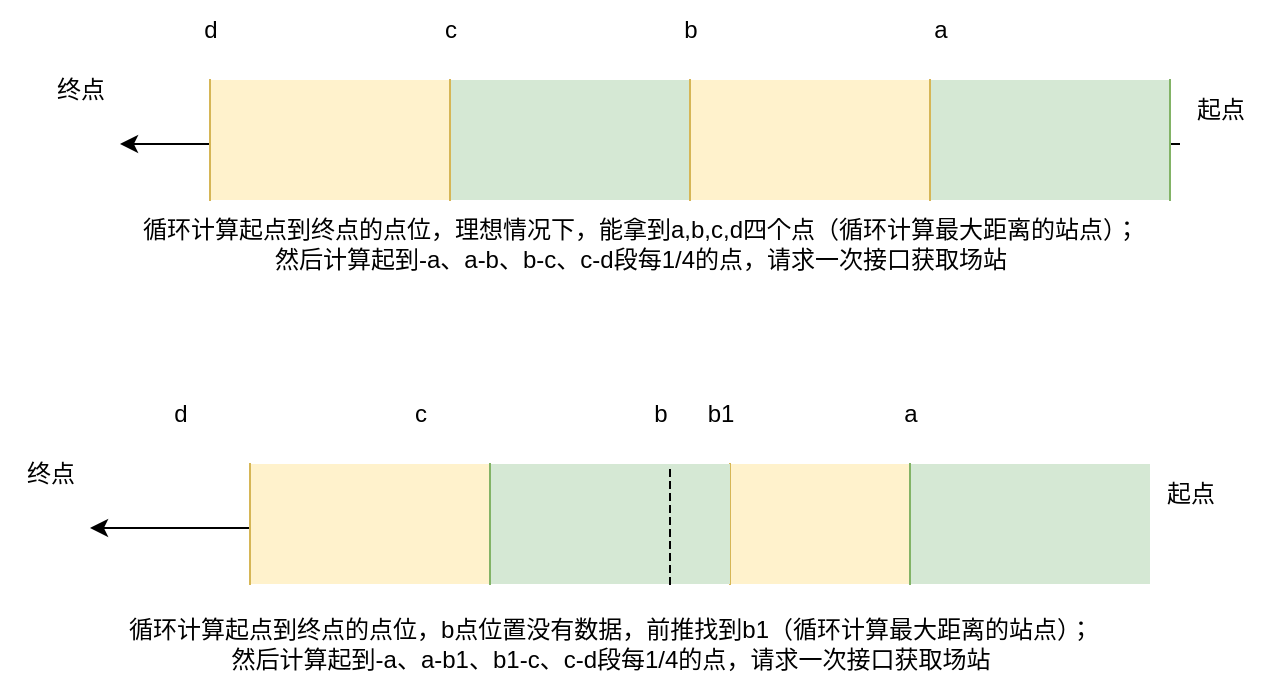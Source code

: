 <mxfile version="24.6.4" type="github">
  <diagram name="第 1 页" id="RLtdqmU2D2prJgX6dNG1">
    <mxGraphModel dx="662" dy="1512" grid="1" gridSize="10" guides="1" tooltips="1" connect="1" arrows="1" fold="1" page="1" pageScale="1" pageWidth="827" pageHeight="1169" math="0" shadow="0">
      <root>
        <mxCell id="0" />
        <mxCell id="1" parent="0" />
        <mxCell id="N3Qe5WcNOjgCDhAGOZLQ-1" value="" style="endArrow=classic;html=1;rounded=0;" edge="1" parent="1">
          <mxGeometry width="50" height="50" relative="1" as="geometry">
            <mxPoint x="610" y="60" as="sourcePoint" />
            <mxPoint x="80" y="60" as="targetPoint" />
          </mxGeometry>
        </mxCell>
        <mxCell id="N3Qe5WcNOjgCDhAGOZLQ-2" value="起点" style="text;html=1;align=center;verticalAlign=middle;resizable=0;points=[];autosize=1;strokeColor=none;fillColor=none;" vertex="1" parent="1">
          <mxGeometry x="605" y="28" width="50" height="30" as="geometry" />
        </mxCell>
        <mxCell id="N3Qe5WcNOjgCDhAGOZLQ-3" value="终点" style="text;html=1;align=center;verticalAlign=middle;resizable=0;points=[];autosize=1;strokeColor=none;fillColor=none;" vertex="1" parent="1">
          <mxGeometry x="35" y="18" width="50" height="30" as="geometry" />
        </mxCell>
        <mxCell id="N3Qe5WcNOjgCDhAGOZLQ-4" value="" style="shape=partialRectangle;whiteSpace=wrap;html=1;top=0;bottom=0;fillColor=#d5e8d4;strokeColor=#82b366;" vertex="1" parent="1">
          <mxGeometry x="485" y="28" width="120" height="60" as="geometry" />
        </mxCell>
        <mxCell id="N3Qe5WcNOjgCDhAGOZLQ-6" value="" style="shape=partialRectangle;whiteSpace=wrap;html=1;top=0;bottom=0;fillColor=#d5e8d4;strokeColor=#82b366;" vertex="1" parent="1">
          <mxGeometry x="245" y="28" width="120" height="60" as="geometry" />
        </mxCell>
        <mxCell id="N3Qe5WcNOjgCDhAGOZLQ-7" value="" style="shape=partialRectangle;whiteSpace=wrap;html=1;top=0;bottom=0;fillColor=#fff2cc;strokeColor=#d6b656;" vertex="1" parent="1">
          <mxGeometry x="125" y="28" width="120" height="60" as="geometry" />
        </mxCell>
        <mxCell id="N3Qe5WcNOjgCDhAGOZLQ-9" value="a" style="text;html=1;align=center;verticalAlign=middle;resizable=0;points=[];autosize=1;strokeColor=none;fillColor=none;" vertex="1" parent="1">
          <mxGeometry x="475" y="-12" width="30" height="30" as="geometry" />
        </mxCell>
        <mxCell id="N3Qe5WcNOjgCDhAGOZLQ-10" value="b" style="text;html=1;align=center;verticalAlign=middle;resizable=0;points=[];autosize=1;strokeColor=none;fillColor=none;" vertex="1" parent="1">
          <mxGeometry x="350" y="-12" width="30" height="30" as="geometry" />
        </mxCell>
        <mxCell id="N3Qe5WcNOjgCDhAGOZLQ-11" value="c" style="text;html=1;align=center;verticalAlign=middle;resizable=0;points=[];autosize=1;strokeColor=none;fillColor=none;" vertex="1" parent="1">
          <mxGeometry x="230" y="-12" width="30" height="30" as="geometry" />
        </mxCell>
        <mxCell id="N3Qe5WcNOjgCDhAGOZLQ-12" value="d" style="text;html=1;align=center;verticalAlign=middle;resizable=0;points=[];autosize=1;strokeColor=none;fillColor=none;" vertex="1" parent="1">
          <mxGeometry x="110" y="-12" width="30" height="30" as="geometry" />
        </mxCell>
        <mxCell id="N3Qe5WcNOjgCDhAGOZLQ-13" value="循环计算起点到终点的点位，理想情况下，能拿到a,b,c,d四个点（循环计算最大距离的站点）；&lt;div&gt;然后计算起到-a、a-b、b-c、c-d段每1/4的点，请求一次接口获取场站&lt;/div&gt;" style="text;html=1;align=center;verticalAlign=middle;resizable=0;points=[];autosize=1;strokeColor=none;fillColor=none;" vertex="1" parent="1">
          <mxGeometry x="75" y="90" width="530" height="40" as="geometry" />
        </mxCell>
        <mxCell id="N3Qe5WcNOjgCDhAGOZLQ-14" value="" style="endArrow=classic;html=1;rounded=0;" edge="1" parent="1">
          <mxGeometry width="50" height="50" relative="1" as="geometry">
            <mxPoint x="595" y="252" as="sourcePoint" />
            <mxPoint x="65" y="252" as="targetPoint" />
          </mxGeometry>
        </mxCell>
        <mxCell id="N3Qe5WcNOjgCDhAGOZLQ-15" value="起点" style="text;html=1;align=center;verticalAlign=middle;resizable=0;points=[];autosize=1;strokeColor=none;fillColor=none;" vertex="1" parent="1">
          <mxGeometry x="590" y="220" width="50" height="30" as="geometry" />
        </mxCell>
        <mxCell id="N3Qe5WcNOjgCDhAGOZLQ-16" value="终点" style="text;html=1;align=center;verticalAlign=middle;resizable=0;points=[];autosize=1;strokeColor=none;fillColor=none;" vertex="1" parent="1">
          <mxGeometry x="20" y="210" width="50" height="30" as="geometry" />
        </mxCell>
        <mxCell id="N3Qe5WcNOjgCDhAGOZLQ-20" value="a" style="text;html=1;align=center;verticalAlign=middle;resizable=0;points=[];autosize=1;strokeColor=none;fillColor=none;" vertex="1" parent="1">
          <mxGeometry x="460" y="180" width="30" height="30" as="geometry" />
        </mxCell>
        <mxCell id="N3Qe5WcNOjgCDhAGOZLQ-21" value="b" style="text;html=1;align=center;verticalAlign=middle;resizable=0;points=[];autosize=1;strokeColor=none;fillColor=none;" vertex="1" parent="1">
          <mxGeometry x="335" y="180" width="30" height="30" as="geometry" />
        </mxCell>
        <mxCell id="N3Qe5WcNOjgCDhAGOZLQ-22" value="c" style="text;html=1;align=center;verticalAlign=middle;resizable=0;points=[];autosize=1;strokeColor=none;fillColor=none;" vertex="1" parent="1">
          <mxGeometry x="215" y="180" width="30" height="30" as="geometry" />
        </mxCell>
        <mxCell id="N3Qe5WcNOjgCDhAGOZLQ-23" value="d" style="text;html=1;align=center;verticalAlign=middle;resizable=0;points=[];autosize=1;strokeColor=none;fillColor=none;" vertex="1" parent="1">
          <mxGeometry x="95" y="180" width="30" height="30" as="geometry" />
        </mxCell>
        <mxCell id="N3Qe5WcNOjgCDhAGOZLQ-24" value="循环计算起点到终点的点位，b点位置没有数据，前推找到b1（循环计算最大距离的站点）；&lt;div&gt;然后计算起到-a、a-b1、b1-c、c-d段每1/4的点&lt;span style=&quot;background-color: initial;&quot;&gt;，请求一次接口获取场站&lt;/span&gt;&lt;/div&gt;" style="text;html=1;align=center;verticalAlign=middle;resizable=0;points=[];autosize=1;strokeColor=none;fillColor=none;" vertex="1" parent="1">
          <mxGeometry x="70" y="290" width="510" height="40" as="geometry" />
        </mxCell>
        <mxCell id="N3Qe5WcNOjgCDhAGOZLQ-27" value="" style="shape=partialRectangle;whiteSpace=wrap;html=1;right=0;top=0;bottom=0;routingCenterX=-0.5;fillColor=#fff2cc;strokeColor=#d6b656;" vertex="1" parent="1">
          <mxGeometry x="385" y="220" width="120" height="60" as="geometry" />
        </mxCell>
        <mxCell id="N3Qe5WcNOjgCDhAGOZLQ-25" value="" style="shape=partialRectangle;whiteSpace=wrap;html=1;right=0;top=0;bottom=0;fillColor=#d5e8d4;routingCenterX=-0.5;strokeColor=#82b366;" vertex="1" parent="1">
          <mxGeometry x="475" y="220" width="120" height="60" as="geometry" />
        </mxCell>
        <mxCell id="N3Qe5WcNOjgCDhAGOZLQ-28" value="" style="shape=partialRectangle;whiteSpace=wrap;html=1;right=0;top=0;bottom=0;fillColor=#fff2cc;routingCenterX=-0.5;strokeColor=#d6b656;" vertex="1" parent="1">
          <mxGeometry x="145" y="220" width="120" height="60" as="geometry" />
        </mxCell>
        <mxCell id="N3Qe5WcNOjgCDhAGOZLQ-29" value="" style="shape=partialRectangle;whiteSpace=wrap;html=1;right=0;top=0;bottom=0;fillColor=#d5e8d4;routingCenterX=-0.5;strokeColor=#82b366;" vertex="1" parent="1">
          <mxGeometry x="265" y="220" width="120" height="60" as="geometry" />
        </mxCell>
        <mxCell id="N3Qe5WcNOjgCDhAGOZLQ-31" value="" style="shape=partialRectangle;whiteSpace=wrap;html=1;right=0;top=0;bottom=0;fillColor=none;routingCenterX=-0.5;dashed=1;" vertex="1" parent="1">
          <mxGeometry x="355" y="220" width="120" height="60" as="geometry" />
        </mxCell>
        <mxCell id="N3Qe5WcNOjgCDhAGOZLQ-32" value="b1" style="text;html=1;align=center;verticalAlign=middle;resizable=0;points=[];autosize=1;strokeColor=none;fillColor=none;" vertex="1" parent="1">
          <mxGeometry x="360" y="180" width="40" height="30" as="geometry" />
        </mxCell>
        <mxCell id="N3Qe5WcNOjgCDhAGOZLQ-33" value="" style="shape=partialRectangle;whiteSpace=wrap;html=1;top=0;bottom=0;fillColor=#fff2cc;strokeColor=#d6b656;" vertex="1" parent="1">
          <mxGeometry x="365" y="28" width="120" height="60" as="geometry" />
        </mxCell>
      </root>
    </mxGraphModel>
  </diagram>
</mxfile>

